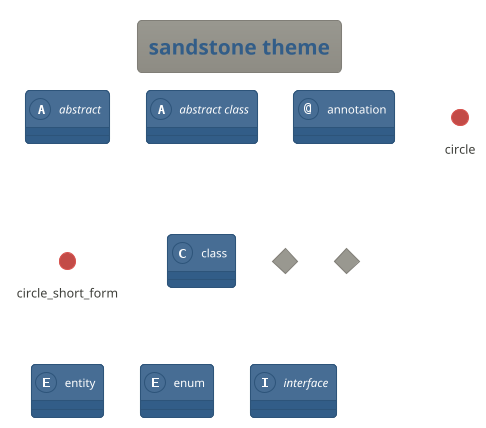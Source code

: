 ' Do not edit
' Theme Gallery
' autogenerated by script
'
@startuml
!theme sandstone
title sandstone theme
abstract        abstract
abstract class  "abstract class"
annotation      annotation
circle          circle
()              circle_short_form
class           class
diamond         diamond
<>              diamond_short_form
entity          entity
enum            enum
interface       interface
@enduml
